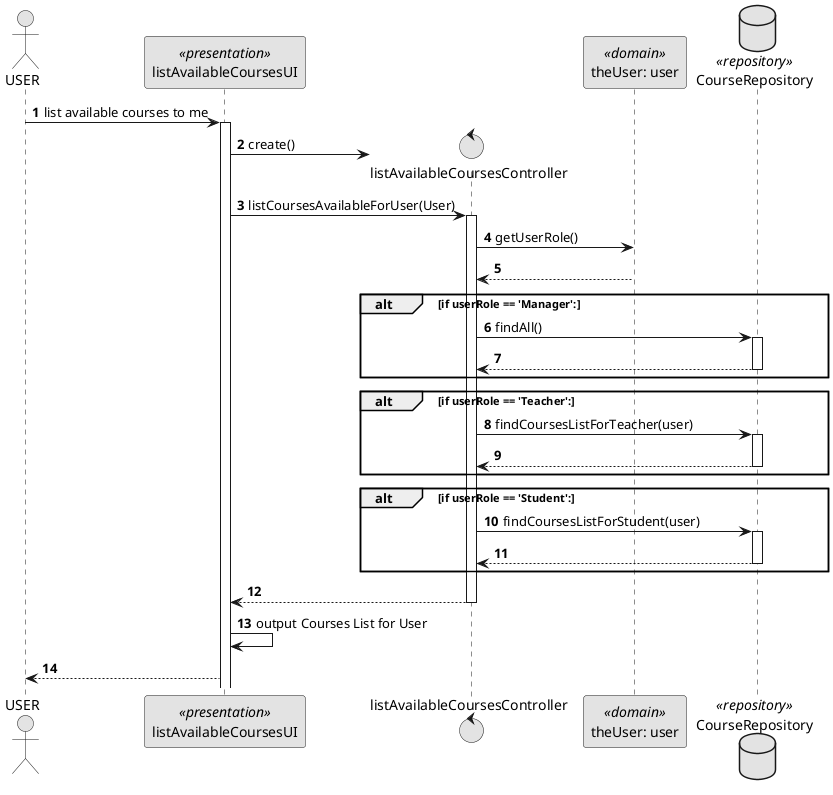 @startuml
'http://plantuml.com/skinparam.html
skinparam monochrome true
skinparam packageStyle rect
skinparam defaultFontName FG Virgil
skinparam shadowing false

autonumber

actor USER as Actor
participant listAvailableCoursesUI as UI <<presentation>>


Actor -> UI : list available courses to me
activate UI
    create control listAvailableCoursesController
    UI -> listAvailableCoursesController : create()
    UI -> listAvailableCoursesController : listCoursesAvailableForUser(User)

    activate listAvailableCoursesController
    participant "theUser: user" as USER <<domain>>
    database CourseRepository as Repository <<repository>>

    listAvailableCoursesController -> USER : getUserRole()
    USER --> listAvailableCoursesController

    alt if userRole == 'Manager':
        listAvailableCoursesController -> Repository : findAll()
        activate Repository
            Repository --> listAvailableCoursesController
        deactivate Repository
    end

    alt if userRole == 'Teacher':
        listAvailableCoursesController -> Repository : findCoursesListForTeacher(user)
        activate Repository
        Repository --> listAvailableCoursesController
        deactivate Repository
    end

    alt if userRole == 'Student':
            listAvailableCoursesController -> Repository : findCoursesListForStudent(user)
            activate Repository
            Repository --> listAvailableCoursesController
            deactivate Repository
    end

    listAvailableCoursesController --> UI :
    deactivate listAvailableCoursesController



    UI -> UI: output Courses List for User
    UI -->  Actor


@enduml

